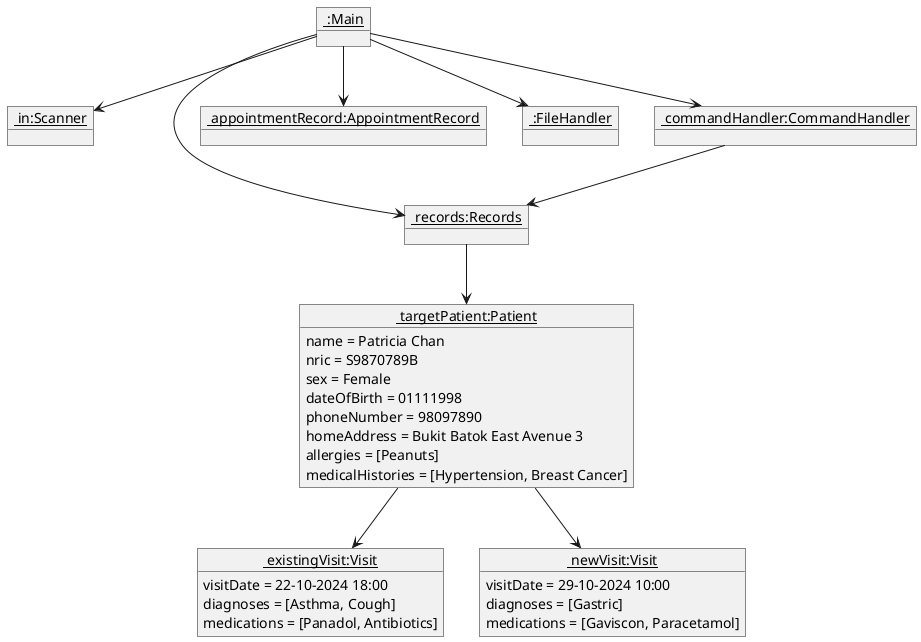 @startuml
'https://plantuml.com/object-diagram

object "<u> :Main</u>" as Main
object "<u> in:Scanner</u>" as Scanner
object "<u> records:Records</u>" as Records
object "<u> appointmentRecord:AppointmentRecord</u>" as AppointmentRecord
object "<u> :FileHandler</u>" as FileHandler
object "<u> commandHandler:CommandHandler</u>" as CommandHandler

object "<u> targetPatient:Patient</u>" as Patient {
name = Patricia Chan
nric = S9870789B
sex = Female
dateOfBirth = 01111998
phoneNumber = 98097890
homeAddress = Bukit Batok East Avenue 3
allergies = [Peanuts]
medicalHistories = [Hypertension, Breast Cancer]
}

object "<u> existingVisit:Visit</u>" as Visit1 {
visitDate = 22-10-2024 18:00
diagnoses = [Asthma, Cough]
medications = [Panadol, Antibiotics]
}

object "<u> newVisit:Visit</u>" as Visit2 {
visitDate = 29-10-2024 10:00
diagnoses = [Gastric]
medications = [Gaviscon, Paracetamol]
}

Main --> Scanner
Main --> Records
Main --> AppointmentRecord
Main --> FileHandler
Main --> CommandHandler
Patient --> Visit1
Patient --> Visit2
CommandHandler --> Records
Records --> Patient

@enduml